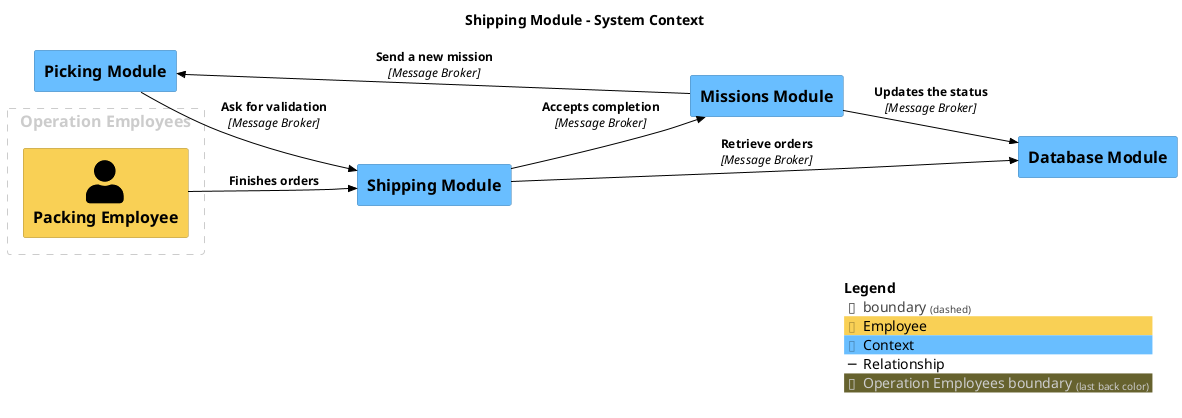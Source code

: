 @startuml
set separator none
title Shipping Module - System Context

left to right direction

!include <C4/C4>
!include <C4/C4_Context>

AddElementTag("Employee", $bgColor="#f9d055", $borderColor="#ae913b", $fontColor="#000000", $sprite="", $shadowing="")
AddElementTag("Context", $bgColor="#69beff", $borderColor="#4985b2", $fontColor="#000000", $sprite="", $shadowing="")

AddRelTag("Relationship", $textColor="#000000", $lineColor="#000000", $lineStyle = "")

AddBoundaryTag("Operation Employees", $borderColor="#cccccc", $fontColor="#cccccc")
Boundary(group_1, "Operation Employees", $tags="Operation Employees") {
  Person(PackingEmployee, "Packing Employee", $descr="", $tags="Employee", $link="")
}

System(PickingModule, "Picking Module", $descr="", $tags="Context", $link="")
System(ShippingModule, "Shipping Module", $descr="", $tags="Context", $link="")
System(DatabaseModule, "Database Module", $descr="", $tags="Context", $link="")
System(MissionsModule, "Missions Module", $descr="", $tags="Context", $link="")

Rel_D(PackingEmployee, ShippingModule, "Finishes orders", $techn="", $tags="Relationship", $link="")
Rel_D(ShippingModule, DatabaseModule, "Retrieve orders", $techn="Message Broker", $tags="Relationship", $link="")
Rel_D(ShippingModule, MissionsModule, "Accepts completion", $techn="Message Broker", $tags="Relationship", $link="")
Rel_D(MissionsModule, PickingModule, "Send a new mission", $techn="Message Broker", $tags="Relationship", $link="")
Rel_D(PickingModule, ShippingModule, "Ask for validation", $techn="Message Broker", $tags="Relationship", $link="")
Rel_D(MissionsModule, DatabaseModule, "Updates the status", $techn="Message Broker", $tags="Relationship", $link="")

SHOW_LEGEND(true)
@enduml